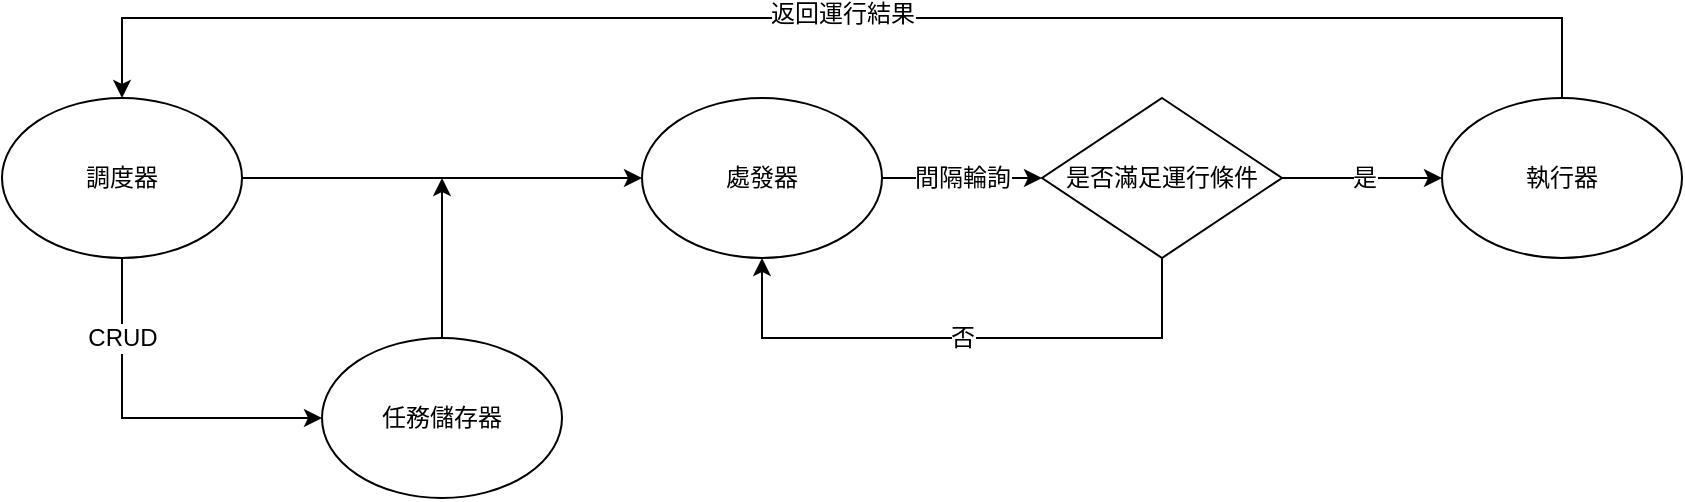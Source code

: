 <mxfile version="21.6.5" type="device">
  <diagram name="第 1 页" id="mpBkgHy50nMbDA8IHbmv">
    <mxGraphModel dx="1395" dy="654" grid="1" gridSize="10" guides="1" tooltips="1" connect="1" arrows="1" fold="1" page="1" pageScale="1" pageWidth="827" pageHeight="1169" math="0" shadow="0">
      <root>
        <mxCell id="0" />
        <mxCell id="1" parent="0" />
        <mxCell id="2dqEXR7SiCgwe58UnSl6-7" style="edgeStyle=orthogonalEdgeStyle;rounded=0;orthogonalLoop=1;jettySize=auto;html=1;entryX=0;entryY=0.5;entryDx=0;entryDy=0;exitX=0.5;exitY=1;exitDx=0;exitDy=0;" edge="1" parent="1" source="2dqEXR7SiCgwe58UnSl6-1" target="2dqEXR7SiCgwe58UnSl6-3">
          <mxGeometry relative="1" as="geometry" />
        </mxCell>
        <mxCell id="2dqEXR7SiCgwe58UnSl6-8" value="&lt;font style=&quot;font-size: 12px;&quot;&gt;CRUD&lt;/font&gt;" style="edgeLabel;html=1;align=center;verticalAlign=middle;resizable=0;points=[];" vertex="1" connectable="0" parent="2dqEXR7SiCgwe58UnSl6-7">
          <mxGeometry x="0.033" y="4" relative="1" as="geometry">
            <mxPoint x="-13" y="-36" as="offset" />
          </mxGeometry>
        </mxCell>
        <mxCell id="2dqEXR7SiCgwe58UnSl6-9" style="edgeStyle=orthogonalEdgeStyle;rounded=0;orthogonalLoop=1;jettySize=auto;html=1;entryX=0;entryY=0.5;entryDx=0;entryDy=0;" edge="1" parent="1" source="2dqEXR7SiCgwe58UnSl6-1" target="2dqEXR7SiCgwe58UnSl6-2">
          <mxGeometry relative="1" as="geometry" />
        </mxCell>
        <mxCell id="2dqEXR7SiCgwe58UnSl6-1" value="調度器" style="ellipse;whiteSpace=wrap;html=1;" vertex="1" parent="1">
          <mxGeometry x="280" y="320" width="120" height="80" as="geometry" />
        </mxCell>
        <mxCell id="2dqEXR7SiCgwe58UnSl6-11" style="edgeStyle=orthogonalEdgeStyle;rounded=0;orthogonalLoop=1;jettySize=auto;html=1;entryX=0;entryY=0.5;entryDx=0;entryDy=0;" edge="1" parent="1" source="2dqEXR7SiCgwe58UnSl6-2" target="2dqEXR7SiCgwe58UnSl6-4">
          <mxGeometry relative="1" as="geometry" />
        </mxCell>
        <mxCell id="2dqEXR7SiCgwe58UnSl6-12" value="&lt;font style=&quot;font-size: 12px;&quot;&gt;間隔輪詢&lt;/font&gt;" style="edgeLabel;html=1;align=center;verticalAlign=middle;resizable=0;points=[];" vertex="1" connectable="0" parent="2dqEXR7SiCgwe58UnSl6-11">
          <mxGeometry x="-0.294" y="-1" relative="1" as="geometry">
            <mxPoint x="12" y="-1" as="offset" />
          </mxGeometry>
        </mxCell>
        <mxCell id="2dqEXR7SiCgwe58UnSl6-2" value="處發器" style="ellipse;whiteSpace=wrap;html=1;" vertex="1" parent="1">
          <mxGeometry x="600" y="320" width="120" height="80" as="geometry" />
        </mxCell>
        <mxCell id="2dqEXR7SiCgwe58UnSl6-10" style="edgeStyle=orthogonalEdgeStyle;rounded=0;orthogonalLoop=1;jettySize=auto;html=1;" edge="1" parent="1" source="2dqEXR7SiCgwe58UnSl6-3">
          <mxGeometry relative="1" as="geometry">
            <mxPoint x="500" y="360.0" as="targetPoint" />
          </mxGeometry>
        </mxCell>
        <mxCell id="2dqEXR7SiCgwe58UnSl6-3" value="任務儲存器" style="ellipse;whiteSpace=wrap;html=1;" vertex="1" parent="1">
          <mxGeometry x="440" y="440" width="120" height="80" as="geometry" />
        </mxCell>
        <mxCell id="2dqEXR7SiCgwe58UnSl6-13" style="edgeStyle=orthogonalEdgeStyle;rounded=0;orthogonalLoop=1;jettySize=auto;html=1;entryX=0.5;entryY=1;entryDx=0;entryDy=0;exitX=0.5;exitY=1;exitDx=0;exitDy=0;" edge="1" parent="1" source="2dqEXR7SiCgwe58UnSl6-4" target="2dqEXR7SiCgwe58UnSl6-2">
          <mxGeometry relative="1" as="geometry">
            <Array as="points">
              <mxPoint x="860" y="440" />
              <mxPoint x="660" y="440" />
            </Array>
          </mxGeometry>
        </mxCell>
        <mxCell id="2dqEXR7SiCgwe58UnSl6-14" value="&lt;font style=&quot;font-size: 12px;&quot;&gt;否&lt;/font&gt;" style="edgeLabel;html=1;align=center;verticalAlign=middle;resizable=0;points=[];" vertex="1" connectable="0" parent="2dqEXR7SiCgwe58UnSl6-13">
          <mxGeometry x="-0.024" y="1" relative="1" as="geometry">
            <mxPoint x="-4" y="-1" as="offset" />
          </mxGeometry>
        </mxCell>
        <mxCell id="2dqEXR7SiCgwe58UnSl6-15" style="edgeStyle=orthogonalEdgeStyle;rounded=0;orthogonalLoop=1;jettySize=auto;html=1;entryX=0;entryY=0.5;entryDx=0;entryDy=0;" edge="1" parent="1" source="2dqEXR7SiCgwe58UnSl6-4" target="2dqEXR7SiCgwe58UnSl6-5">
          <mxGeometry relative="1" as="geometry" />
        </mxCell>
        <mxCell id="2dqEXR7SiCgwe58UnSl6-16" value="&lt;font style=&quot;font-size: 12px;&quot;&gt;是&lt;/font&gt;" style="edgeLabel;html=1;align=center;verticalAlign=middle;resizable=0;points=[];" vertex="1" connectable="0" parent="2dqEXR7SiCgwe58UnSl6-15">
          <mxGeometry x="-0.118" y="-4" relative="1" as="geometry">
            <mxPoint x="5" y="-4" as="offset" />
          </mxGeometry>
        </mxCell>
        <mxCell id="2dqEXR7SiCgwe58UnSl6-4" value="是否滿足運行條件" style="rhombus;whiteSpace=wrap;html=1;" vertex="1" parent="1">
          <mxGeometry x="800" y="320" width="120" height="80" as="geometry" />
        </mxCell>
        <mxCell id="2dqEXR7SiCgwe58UnSl6-18" style="edgeStyle=orthogonalEdgeStyle;rounded=0;orthogonalLoop=1;jettySize=auto;html=1;entryX=0.5;entryY=0;entryDx=0;entryDy=0;" edge="1" parent="1" source="2dqEXR7SiCgwe58UnSl6-5" target="2dqEXR7SiCgwe58UnSl6-1">
          <mxGeometry relative="1" as="geometry">
            <Array as="points">
              <mxPoint x="1060" y="280" />
              <mxPoint x="340" y="280" />
            </Array>
          </mxGeometry>
        </mxCell>
        <mxCell id="2dqEXR7SiCgwe58UnSl6-19" value="&lt;font style=&quot;font-size: 12px;&quot;&gt;返回運行結果&lt;/font&gt;" style="edgeLabel;html=1;align=center;verticalAlign=middle;resizable=0;points=[];" vertex="1" connectable="0" parent="2dqEXR7SiCgwe58UnSl6-18">
          <mxGeometry x="-0.026" y="-2" relative="1" as="geometry">
            <mxPoint x="-11" as="offset" />
          </mxGeometry>
        </mxCell>
        <mxCell id="2dqEXR7SiCgwe58UnSl6-5" value="執行器" style="ellipse;whiteSpace=wrap;html=1;" vertex="1" parent="1">
          <mxGeometry x="1000" y="320" width="120" height="80" as="geometry" />
        </mxCell>
      </root>
    </mxGraphModel>
  </diagram>
</mxfile>
